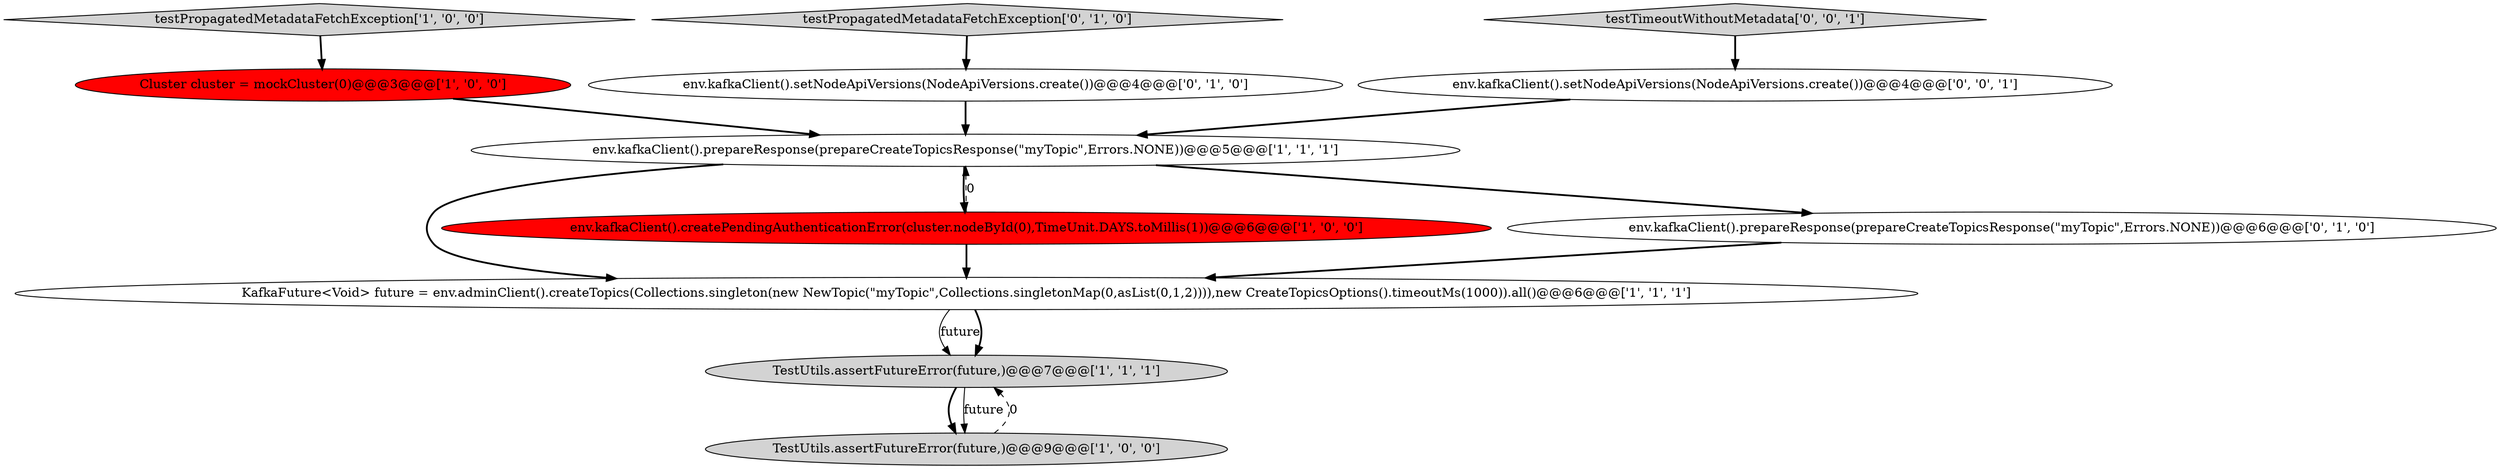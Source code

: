 digraph {
4 [style = filled, label = "testPropagatedMetadataFetchException['1', '0', '0']", fillcolor = lightgray, shape = diamond image = "AAA0AAABBB1BBB"];
9 [style = filled, label = "env.kafkaClient().setNodeApiVersions(NodeApiVersions.create())@@@4@@@['0', '1', '0']", fillcolor = white, shape = ellipse image = "AAA0AAABBB2BBB"];
0 [style = filled, label = "env.kafkaClient().prepareResponse(prepareCreateTopicsResponse(\"myTopic\",Errors.NONE))@@@5@@@['1', '1', '1']", fillcolor = white, shape = ellipse image = "AAA0AAABBB1BBB"];
11 [style = filled, label = "testTimeoutWithoutMetadata['0', '0', '1']", fillcolor = lightgray, shape = diamond image = "AAA0AAABBB3BBB"];
2 [style = filled, label = "KafkaFuture<Void> future = env.adminClient().createTopics(Collections.singleton(new NewTopic(\"myTopic\",Collections.singletonMap(0,asList(0,1,2)))),new CreateTopicsOptions().timeoutMs(1000)).all()@@@6@@@['1', '1', '1']", fillcolor = white, shape = ellipse image = "AAA0AAABBB1BBB"];
6 [style = filled, label = "TestUtils.assertFutureError(future,)@@@7@@@['1', '1', '1']", fillcolor = lightgray, shape = ellipse image = "AAA0AAABBB1BBB"];
3 [style = filled, label = "TestUtils.assertFutureError(future,)@@@9@@@['1', '0', '0']", fillcolor = lightgray, shape = ellipse image = "AAA0AAABBB1BBB"];
1 [style = filled, label = "env.kafkaClient().createPendingAuthenticationError(cluster.nodeById(0),TimeUnit.DAYS.toMillis(1))@@@6@@@['1', '0', '0']", fillcolor = red, shape = ellipse image = "AAA1AAABBB1BBB"];
7 [style = filled, label = "testPropagatedMetadataFetchException['0', '1', '0']", fillcolor = lightgray, shape = diamond image = "AAA0AAABBB2BBB"];
5 [style = filled, label = "Cluster cluster = mockCluster(0)@@@3@@@['1', '0', '0']", fillcolor = red, shape = ellipse image = "AAA1AAABBB1BBB"];
8 [style = filled, label = "env.kafkaClient().prepareResponse(prepareCreateTopicsResponse(\"myTopic\",Errors.NONE))@@@6@@@['0', '1', '0']", fillcolor = white, shape = ellipse image = "AAA0AAABBB2BBB"];
10 [style = filled, label = "env.kafkaClient().setNodeApiVersions(NodeApiVersions.create())@@@4@@@['0', '0', '1']", fillcolor = white, shape = ellipse image = "AAA0AAABBB3BBB"];
7->9 [style = bold, label=""];
6->3 [style = bold, label=""];
1->2 [style = bold, label=""];
3->6 [style = dashed, label="0"];
0->2 [style = bold, label=""];
2->6 [style = solid, label="future"];
1->0 [style = dashed, label="0"];
9->0 [style = bold, label=""];
5->0 [style = bold, label=""];
8->2 [style = bold, label=""];
11->10 [style = bold, label=""];
4->5 [style = bold, label=""];
0->1 [style = bold, label=""];
2->6 [style = bold, label=""];
10->0 [style = bold, label=""];
0->8 [style = bold, label=""];
6->3 [style = solid, label="future"];
}
